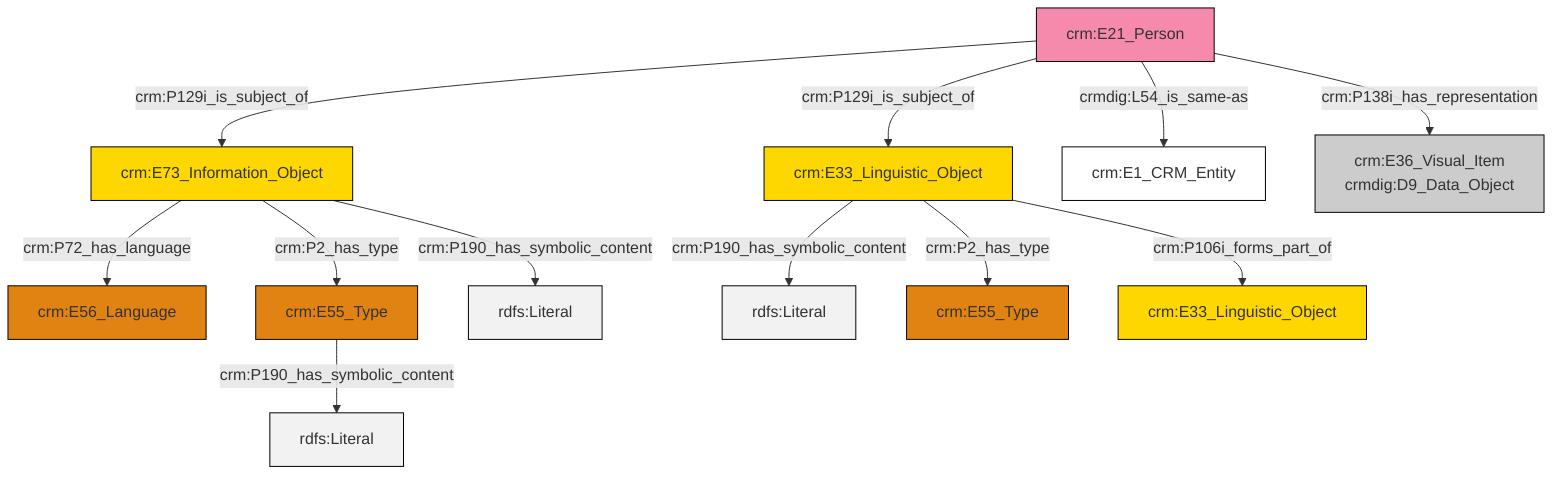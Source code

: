 graph TD
classDef Literal fill:#f2f2f2,stroke:#000000;
classDef CRM_Entity fill:#FFFFFF,stroke:#000000;
classDef Temporal_Entity fill:#00C9E6, stroke:#000000;
classDef Type fill:#E18312, stroke:#000000;
classDef Time-Span fill:#2C9C91, stroke:#000000;
classDef Appellation fill:#FFEB7F, stroke:#000000;
classDef Place fill:#008836, stroke:#000000;
classDef Persistent_Item fill:#B266B2, stroke:#000000;
classDef Conceptual_Object fill:#FFD700, stroke:#000000;
classDef Physical_Thing fill:#D2B48C, stroke:#000000;
classDef Actor fill:#f58aad, stroke:#000000;
classDef PC_Classes fill:#4ce600, stroke:#000000;
classDef Multi fill:#cccccc,stroke:#000000;

0["crm:E33_Linguistic_Object"]:::Conceptual_Object -->|crm:P190_has_symbolic_content| 1[rdfs:Literal]:::Literal
0["crm:E33_Linguistic_Object"]:::Conceptual_Object -->|crm:P2_has_type| 2["crm:E55_Type"]:::Type
3["crm:E73_Information_Object"]:::Conceptual_Object -->|crm:P72_has_language| 4["crm:E56_Language"]:::Type
3["crm:E73_Information_Object"]:::Conceptual_Object -->|crm:P2_has_type| 6["crm:E55_Type"]:::Type
7["crm:E21_Person"]:::Actor -->|crm:P129i_is_subject_of| 3["crm:E73_Information_Object"]:::Conceptual_Object
7["crm:E21_Person"]:::Actor -->|crm:P129i_is_subject_of| 0["crm:E33_Linguistic_Object"]:::Conceptual_Object
0["crm:E33_Linguistic_Object"]:::Conceptual_Object -->|crm:P106i_forms_part_of| 15["crm:E33_Linguistic_Object"]:::Conceptual_Object
7["crm:E21_Person"]:::Actor -->|crmdig:L54_is_same-as| 9["crm:E1_CRM_Entity"]:::CRM_Entity
7["crm:E21_Person"]:::Actor -->|crm:P138i_has_representation| 11["crm:E36_Visual_Item<br>crmdig:D9_Data_Object"]:::Multi
6["crm:E55_Type"]:::Type -->|crm:P190_has_symbolic_content| 18[rdfs:Literal]:::Literal
3["crm:E73_Information_Object"]:::Conceptual_Object -->|crm:P190_has_symbolic_content| 22[rdfs:Literal]:::Literal